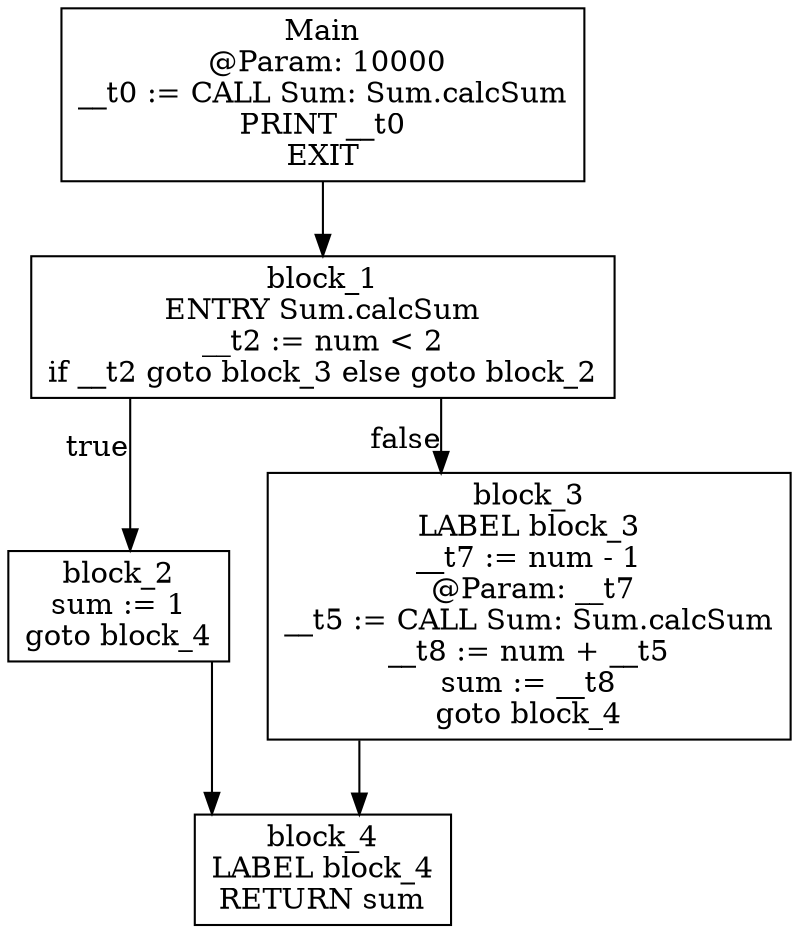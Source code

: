 digraph CFG {
graph [splines=ortho];
node [shape=box];
Main -> block_1;
Main [label="Main\n @Param: 10000\n__t0 := CALL Sum: Sum.calcSum\nPRINT __t0\nEXIT\n"];
block_1 -> block_2 [xlabel="true"];
block_1 -> block_3 [xlabel="false"];
block_1 [label="block_1\nENTRY Sum.calcSum\n__t2 := num < 2\nif __t2 goto block_3 else goto block_2\n"];
block_2 -> block_4;
block_2 [label="block_2\nsum := 1\ngoto block_4\n"];
block_3 -> block_4;
block_3 [label="block_3\nLABEL block_3\n__t7 := num - 1\n @Param: __t7\n__t5 := CALL Sum: Sum.calcSum\n__t8 := num + __t5\nsum := __t8\ngoto block_4\n"];
block_4 [label="block_4\nLABEL block_4\nRETURN sum\n"];
}
